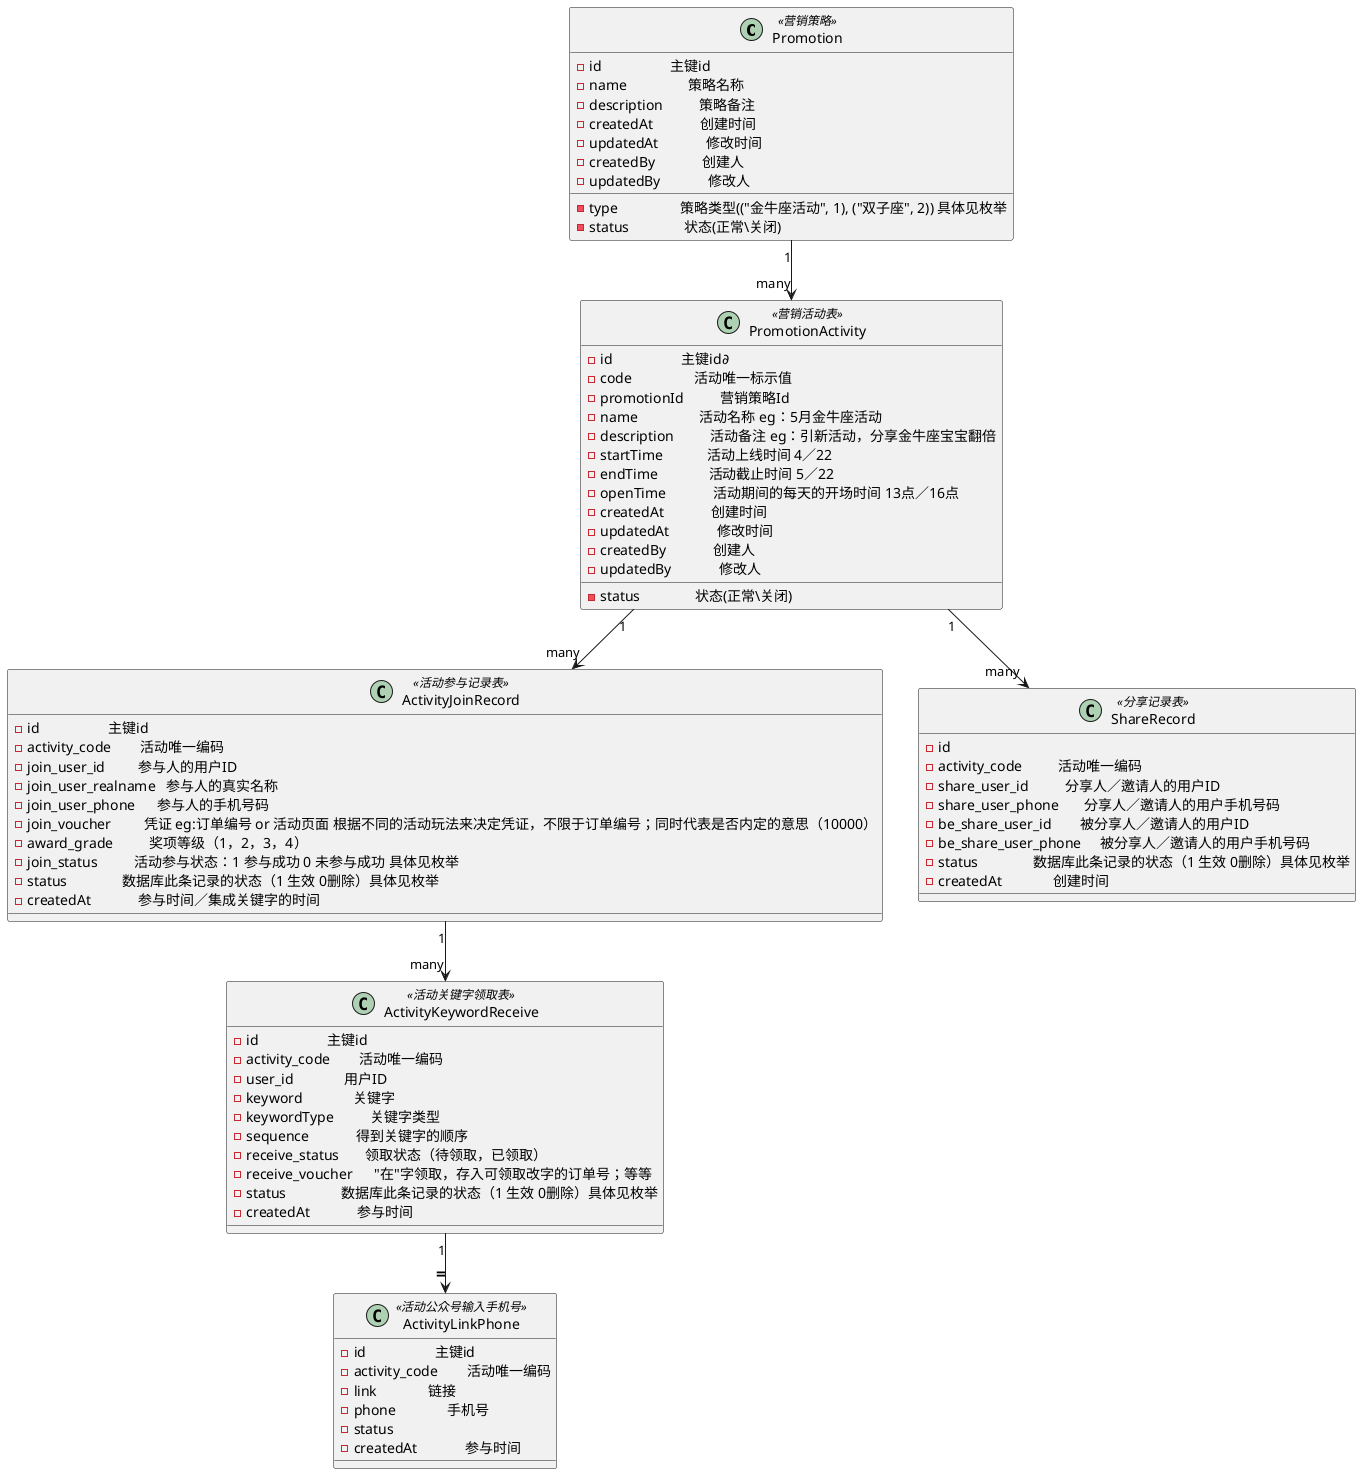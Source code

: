 @startuml

Promotion "1" --> "many" PromotionActivity
PromotionActivity "1" --> "many" ActivityJoinRecord
PromotionActivity "1" --> "many" ShareRecord

ActivityJoinRecord "1" --> "many" ActivityKeywordReceive
ActivityKeywordReceive "1" --> "==" ActivityLinkPhone

/'营销活动主表'/
class Promotion<<营销策略>>{
     -id                   主键id
     -type                 策略类型(("金牛座活动", 1), ("双子座", 2)) 具体见枚举
     -name                 策略名称
     -description          策略备注
     -status               状态(正常\关闭)
     -createdAt             创建时间
     -updatedAt             修改时间
     -createdBy             创建人
     -updatedBy             修改人

}


/'营销活动主表'/
class PromotionActivity<<营销活动表>>{
     -id                   主键id∂
     -code                 活动唯一标示值
     -promotionId          营销策略Id
     -name                 活动名称 eg：5月金牛座活动
     -description          活动备注 eg：引新活动，分享金牛座宝宝翻倍
     -startTime            活动上线时间 4／22
     -endTime              活动截止时间 5／22
     -openTime             活动期间的每天的开场时间 13点／16点
     -status               状态(正常\关闭)
     -createdAt             创建时间
     -updatedAt             修改时间
     -createdBy             创建人
     -updatedBy             修改人

}



/'活动参与记录表'/
/'金牛座活动中的获奖名单'/
/'集关键字活动中的获奖名单'/
class ActivityJoinRecord<<活动参与记录表>>{
     -id                   主键id
     -activity_code        活动唯一编码
     -join_user_id         参与人的用户ID
     -join_user_realname   参与人的真实名称
     -join_user_phone      参与人的手机号码
     -join_voucher         凭证 eg:订单编号 or 活动页面 根据不同的活动玩法来决定凭证，不限于订单编号；同时代表是否内定的意思（10000）
     -award_grade          奖项等级（1，2，3，4）
     -join_status          活动参与状态：1 参与成功 0 未参与成功 具体见枚举
     -status               数据库此条记录的状态（1 生效 0删除）具体见枚举
     -createdAt             参与时间／集成关键字的时间

}


/'活动用户关键字领取表-当用户全部领取后，将信息存入ActivityJoinRecord表，保存成功的ID回填join_record_id'/
class ActivityKeywordReceive<<活动关键字领取表>>{
     -id                   主键id
     -activity_code        活动唯一编码
     -user_id              用户ID
     -keyword              关键字
     -keywordType          关键字类型
     -sequence             得到关键字的顺序
     -receive_status       领取状态（待领取，已领取）
     -receive_voucher      "在"字领取，存入可领取改字的订单号；等等
     -status               数据库此条记录的状态（1 生效 0删除）具体见枚举
     -createdAt             参与时间

}

/'活动公众号输入手机号'/
class ActivityLinkPhone<<活动公众号输入手机号>>{
     -id                   主键id
     -activity_code        活动唯一编码
     -link              链接
     -phone              手机号
     -status
     -createdAt             参与时间

}


/'分享记录表'/
class ShareRecord <<分享记录表>>{
    -id
    -activity_code          活动唯一编码
    -share_user_id          分享人／邀请人的用户ID
    -share_user_phone       分享人／邀请人的用户手机号码
    -be_share_user_id        被分享人／邀请人的用户ID
    -be_share_user_phone     被分享人／邀请人的用户手机号码
    -status               数据库此条记录的状态（1 生效 0删除）具体见枚举
    -createdAt              创建时间
}




@enduml